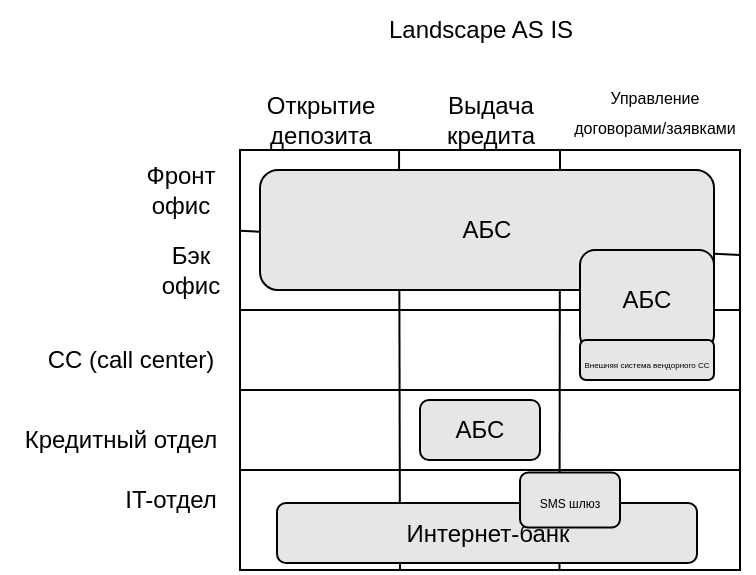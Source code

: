 <mxfile version="27.0.2">
  <diagram name="Страница — 1" id="jierD48NcWAZ6zly3-gx">
    <mxGraphModel dx="1642" dy="1650" grid="1" gridSize="10" guides="1" tooltips="1" connect="1" arrows="1" fold="1" page="1" pageScale="1" pageWidth="827" pageHeight="1169" math="0" shadow="0">
      <root>
        <mxCell id="0" />
        <mxCell id="1" parent="0" />
        <mxCell id="XQbATnQLrnAipmJMfX9G-1" value="" style="whiteSpace=wrap;html=1;" parent="1" vertex="1">
          <mxGeometry x="40" y="40" width="250" height="210" as="geometry" />
        </mxCell>
        <mxCell id="XQbATnQLrnAipmJMfX9G-2" value="Фронт&lt;div&gt;офис&lt;/div&gt;" style="text;html=1;align=center;verticalAlign=middle;resizable=0;points=[];autosize=1;strokeColor=none;fillColor=none;" parent="1" vertex="1">
          <mxGeometry x="-20" y="40" width="60" height="40" as="geometry" />
        </mxCell>
        <mxCell id="XQbATnQLrnAipmJMfX9G-4" value="Бэк&lt;div&gt;офис&lt;/div&gt;" style="text;html=1;align=center;verticalAlign=middle;resizable=0;points=[];autosize=1;strokeColor=none;fillColor=none;" parent="1" vertex="1">
          <mxGeometry x="-10" y="80" width="50" height="40" as="geometry" />
        </mxCell>
        <mxCell id="XQbATnQLrnAipmJMfX9G-5" value="CC (call center)" style="text;html=1;align=center;verticalAlign=middle;resizable=0;points=[];autosize=1;strokeColor=none;fillColor=none;" parent="1" vertex="1">
          <mxGeometry x="-70" y="130" width="110" height="30" as="geometry" />
        </mxCell>
        <mxCell id="XQbATnQLrnAipmJMfX9G-6" value="Кредитный отдел" style="text;html=1;align=center;verticalAlign=middle;resizable=0;points=[];autosize=1;strokeColor=none;fillColor=none;" parent="1" vertex="1">
          <mxGeometry x="-80" y="170" width="120" height="30" as="geometry" />
        </mxCell>
        <mxCell id="XQbATnQLrnAipmJMfX9G-9" value="Открытие&lt;div&gt;&lt;span style=&quot;background-color: transparent; color: light-dark(rgb(0, 0, 0), rgb(255, 255, 255));&quot;&gt;депозита&lt;/span&gt;&lt;/div&gt;" style="text;html=1;align=center;verticalAlign=middle;resizable=0;points=[];autosize=1;strokeColor=none;fillColor=none;" parent="1" vertex="1">
          <mxGeometry x="40" y="5" width="80" height="40" as="geometry" />
        </mxCell>
        <mxCell id="XQbATnQLrnAipmJMfX9G-10" value="Выдача&lt;div&gt;&lt;span style=&quot;background-color: transparent; color: light-dark(rgb(0, 0, 0), rgb(255, 255, 255));&quot;&gt;кредита&lt;/span&gt;&lt;/div&gt;" style="text;html=1;align=center;verticalAlign=middle;resizable=0;points=[];autosize=1;strokeColor=none;fillColor=none;" parent="1" vertex="1">
          <mxGeometry x="130" y="5" width="70" height="40" as="geometry" />
        </mxCell>
        <mxCell id="XQbATnQLrnAipmJMfX9G-11" value="&lt;font style=&quot;font-size: 8px;&quot;&gt;Управление&lt;/font&gt;&lt;div&gt;&lt;font style=&quot;font-size: 8px;&quot;&gt;договорами/заявками&lt;/font&gt;&lt;/div&gt;" style="text;html=1;align=center;verticalAlign=middle;resizable=0;points=[];autosize=1;strokeColor=none;fillColor=none;" parent="1" vertex="1">
          <mxGeometry x="197" width="100" height="40" as="geometry" />
        </mxCell>
        <mxCell id="XQbATnQLrnAipmJMfX9G-12" value="" style="endArrow=none;html=1;rounded=0;exitX=0.994;exitY=0.876;exitDx=0;exitDy=0;exitPerimeter=0;" parent="1" source="XQbATnQLrnAipmJMfX9G-9" edge="1">
          <mxGeometry width="50" height="50" relative="1" as="geometry">
            <mxPoint x="150" y="150" as="sourcePoint" />
            <mxPoint x="120" y="250" as="targetPoint" />
          </mxGeometry>
        </mxCell>
        <mxCell id="XQbATnQLrnAipmJMfX9G-13" value="" style="endArrow=none;html=1;rounded=0;exitX=0.994;exitY=0.876;exitDx=0;exitDy=0;exitPerimeter=0;entryX=0.639;entryY=0.998;entryDx=0;entryDy=0;entryPerimeter=0;" parent="1" edge="1" target="XQbATnQLrnAipmJMfX9G-1">
          <mxGeometry width="50" height="50" relative="1" as="geometry">
            <mxPoint x="200" y="40" as="sourcePoint" />
            <mxPoint x="198" y="260" as="targetPoint" />
          </mxGeometry>
        </mxCell>
        <mxCell id="XQbATnQLrnAipmJMfX9G-14" value="" style="endArrow=none;html=1;rounded=0;exitX=0.999;exitY=0.01;exitDx=0;exitDy=0;exitPerimeter=0;entryX=1;entryY=0.25;entryDx=0;entryDy=0;" parent="1" source="XQbATnQLrnAipmJMfX9G-4" target="XQbATnQLrnAipmJMfX9G-1" edge="1">
          <mxGeometry width="50" height="50" relative="1" as="geometry">
            <mxPoint x="120" y="130" as="sourcePoint" />
            <mxPoint x="170" y="80" as="targetPoint" />
          </mxGeometry>
        </mxCell>
        <mxCell id="XQbATnQLrnAipmJMfX9G-15" value="" style="endArrow=none;html=1;rounded=0;exitX=0.999;exitY=0.01;exitDx=0;exitDy=0;exitPerimeter=0;entryX=1.001;entryY=0.198;entryDx=0;entryDy=0;entryPerimeter=0;" parent="1" edge="1">
          <mxGeometry width="50" height="50" relative="1" as="geometry">
            <mxPoint x="40" y="120" as="sourcePoint" />
            <mxPoint x="290" y="120" as="targetPoint" />
          </mxGeometry>
        </mxCell>
        <mxCell id="XQbATnQLrnAipmJMfX9G-16" value="" style="endArrow=none;html=1;rounded=0;exitX=0.999;exitY=0.01;exitDx=0;exitDy=0;exitPerimeter=0;entryX=1.001;entryY=0.198;entryDx=0;entryDy=0;entryPerimeter=0;" parent="1" edge="1">
          <mxGeometry width="50" height="50" relative="1" as="geometry">
            <mxPoint x="40" y="160" as="sourcePoint" />
            <mxPoint x="290" y="160" as="targetPoint" />
          </mxGeometry>
        </mxCell>
        <mxCell id="XQbATnQLrnAipmJMfX9G-18" value="АБС" style="rounded=1;whiteSpace=wrap;html=1;fillColor=#E6E6E6;" parent="1" vertex="1">
          <mxGeometry x="50" y="50" width="227" height="60" as="geometry" />
        </mxCell>
        <mxCell id="XQbATnQLrnAipmJMfX9G-19" value="АБС" style="rounded=1;whiteSpace=wrap;html=1;fillColor=#E6E6E6;" parent="1" vertex="1">
          <mxGeometry x="210" y="90" width="67" height="50" as="geometry" />
        </mxCell>
        <mxCell id="XQbATnQLrnAipmJMfX9G-21" value="&lt;font style=&quot;line-height: 80%; font-size: 4px;&quot;&gt;Внешняя система вендорного CC&lt;/font&gt;" style="rounded=1;whiteSpace=wrap;html=1;fillColor=#E6E6E6;" parent="1" vertex="1">
          <mxGeometry x="210" y="135" width="67" height="20" as="geometry" />
        </mxCell>
        <mxCell id="XQbATnQLrnAipmJMfX9G-22" value="АБС" style="rounded=1;whiteSpace=wrap;html=1;fillColor=#E6E6E6;" parent="1" vertex="1">
          <mxGeometry x="130" y="165" width="60" height="30" as="geometry" />
        </mxCell>
        <mxCell id="XQbATnQLrnAipmJMfX9G-23" value="Landscape AS IS" style="text;html=1;align=center;verticalAlign=middle;resizable=0;points=[];autosize=1;strokeColor=none;fillColor=none;" parent="1" vertex="1">
          <mxGeometry x="100" y="-35" width="120" height="30" as="geometry" />
        </mxCell>
        <mxCell id="xdatKskmpnr0JyA16xNC-3" value="" style="endArrow=none;html=1;rounded=0;exitX=0.999;exitY=0.01;exitDx=0;exitDy=0;exitPerimeter=0;entryX=1.001;entryY=0.198;entryDx=0;entryDy=0;entryPerimeter=0;" edge="1" parent="1">
          <mxGeometry width="50" height="50" relative="1" as="geometry">
            <mxPoint x="40" y="200" as="sourcePoint" />
            <mxPoint x="290" y="200" as="targetPoint" />
          </mxGeometry>
        </mxCell>
        <mxCell id="xdatKskmpnr0JyA16xNC-5" value="&lt;span style=&quot;text-wrap-mode: nowrap;&quot;&gt;Интернет-банк&lt;/span&gt;" style="rounded=1;whiteSpace=wrap;html=1;fillColor=#E6E6E6;" vertex="1" parent="1">
          <mxGeometry x="58.5" y="216.5" width="210" height="30" as="geometry" />
        </mxCell>
        <mxCell id="xdatKskmpnr0JyA16xNC-8" value="IT-отдел" style="text;html=1;align=center;verticalAlign=middle;resizable=0;points=[];autosize=1;strokeColor=none;fillColor=none;" vertex="1" parent="1">
          <mxGeometry x="-30" y="200" width="70" height="30" as="geometry" />
        </mxCell>
        <mxCell id="xdatKskmpnr0JyA16xNC-9" value="&lt;span style=&quot;text-wrap-mode: nowrap;&quot;&gt;&lt;font style=&quot;font-size: 6px;&quot;&gt;SMS шлюз&lt;/font&gt;&lt;/span&gt;" style="rounded=1;whiteSpace=wrap;html=1;fillColor=#E6E6E6;" vertex="1" parent="1">
          <mxGeometry x="180" y="201.25" width="50" height="27.5" as="geometry" />
        </mxCell>
      </root>
    </mxGraphModel>
  </diagram>
</mxfile>
